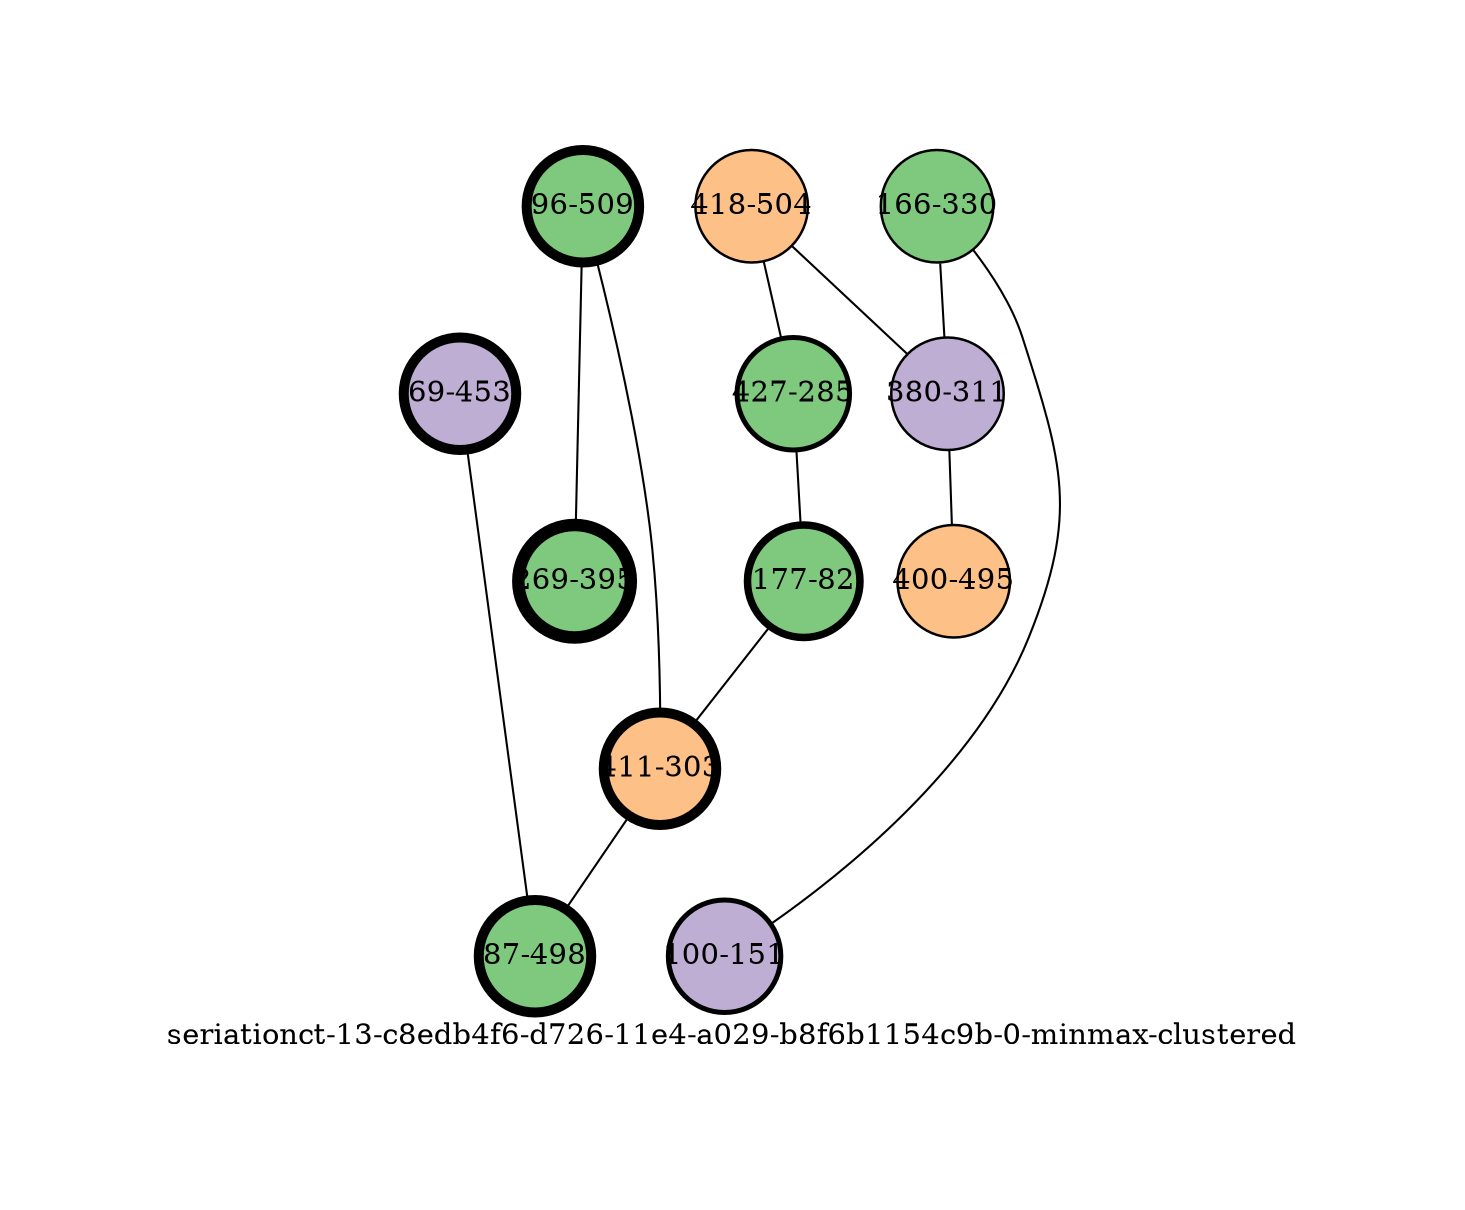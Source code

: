 strict graph "seriationct-13-c8edb4f6-d726-11e4-a029-b8f6b1154c9b-0-minmax-clustered" {
labelloc=b;
ratio=auto;
pad="1.0";
label="seriationct-13-c8edb4f6-d726-11e4-a029-b8f6b1154c9b-0-minmax-clustered";
node [width="0.75", style=filled, fixedsize=true, height="0.75", shape=circle, label=""];
0 [xCoordinate="504.0", appears_in_slice=1, yCoordinate="418.0", colorscheme=accent5, short_label="418-504", label="418-504", cluster_id=2, fillcolor=3, size="501.889676844", id=0, penwidth="1.2"];
1 [xCoordinate="509.0", appears_in_slice=4, yCoordinate="96.0", colorscheme=accent5, short_label="96-509", label="96-509", cluster_id=0, fillcolor=1, size="499.287752037", id=1, penwidth="4.8"];
2 [xCoordinate="285.0", appears_in_slice=2, yCoordinate="427.0", colorscheme=accent5, short_label="427-285", label="427-285", cluster_id=0, fillcolor=1, size="498.50794668", id=2, penwidth="2.4"];
3 [xCoordinate="330.0", appears_in_slice=1, yCoordinate="166.0", colorscheme=accent5, short_label="166-330", label="166-330", cluster_id=0, fillcolor=1, size="501.889676844", id=3, penwidth="1.2"];
4 [xCoordinate="311.0", appears_in_slice=1, yCoordinate="380.0", colorscheme=accent5, short_label="380-311", label="380-311", cluster_id=1, fillcolor=2, size="501.889676844", id=4, penwidth="1.2"];
5 [xCoordinate="453.0", appears_in_slice=4, yCoordinate="69.0", colorscheme=accent5, short_label="69-453", label="69-453", cluster_id=1, fillcolor=2, size="499.287752037", id=5, penwidth="4.8"];
6 [xCoordinate="82.0", appears_in_slice=3, yCoordinate="177.0", colorscheme=accent5, short_label="177-82", label="177-82", cluster_id=0, fillcolor=1, size="495.628071449", id=6, penwidth="3.6"];
7 [xCoordinate="303.0", appears_in_slice=4, yCoordinate="411.0", colorscheme=accent5, short_label="411-303", label="411-303", cluster_id=2, fillcolor=3, size="499.287752037", id=7, penwidth="4.8"];
8 [xCoordinate="495.0", appears_in_slice=1, yCoordinate="400.0", colorscheme=accent5, short_label="400-495", label="400-495", cluster_id=2, fillcolor=3, size="501.889676844", id=8, penwidth="1.2"];
9 [xCoordinate="151.0", appears_in_slice=2, yCoordinate="100.0", colorscheme=accent5, short_label="100-151", label="100-151", cluster_id=1, fillcolor=2, size="498.50794668", id=9, penwidth="2.4"];
10 [xCoordinate="395.0", appears_in_slice=5, yCoordinate="269.0", colorscheme=accent5, short_label="269-395", label="269-395", cluster_id=0, fillcolor=1, size="502.646319666", id=10, penwidth="6.0"];
11 [xCoordinate="498.0", appears_in_slice=4, yCoordinate="87.0", colorscheme=accent5, short_label="87-498", label="87-498", cluster_id=0, fillcolor=1, size="499.287752037", id=11, penwidth="4.8"];
0 -- 2  [inverseweight="3.73426050906", weight="0.267790636881"];
0 -- 4  [inverseweight="114.95547407", weight="0.00869902027796"];
1 -- 10  [inverseweight="3.54180302462", weight="0.282342070705"];
1 -- 7  [inverseweight="136.153118648", weight="0.00734467201289"];
2 -- 6  [inverseweight="2.1174032054", weight="0.472276606292"];
3 -- 9  [inverseweight="3.73794335632", weight="0.267526793393"];
3 -- 4  [inverseweight="62.3644721537", weight="0.0160347705266"];
4 -- 8  [inverseweight="51.4302423802", weight="0.0194438127008"];
5 -- 11  [inverseweight="87.0770023874", weight="0.0114840884801"];
6 -- 7  [inverseweight="7.64306607668", weight="0.130837544772"];
7 -- 11  [inverseweight="153.239015482", weight="0.00652575322842"];
}
